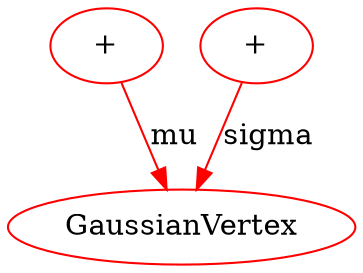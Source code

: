 digraph BayesianNetwork {
    0 [color="#FF0000",label="+"]
    1 [color="#FF0000",label="+"]
    2 [color="#FF0000",label="GaussianVertex"]
    0 -> 2 [color="#FF0000",label="mu"]
    1 -> 2 [color="#FF0000",label="sigma"]
}